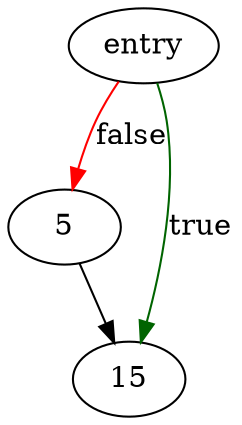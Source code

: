 digraph "gettime" {
	// Node definitions.
	1 [label=entry];
	5;
	15;

	// Edge definitions.
	1 -> 5 [
		color=red
		label=false
	];
	1 -> 15 [
		color=darkgreen
		label=true
	];
	5 -> 15;
}